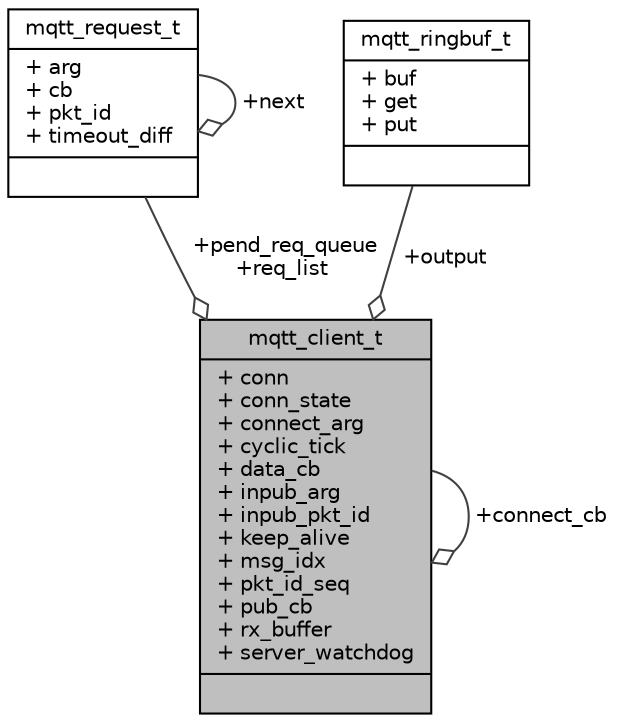 digraph "mqtt_client_t"
{
 // LATEX_PDF_SIZE
  edge [fontname="Helvetica",fontsize="10",labelfontname="Helvetica",labelfontsize="10"];
  node [fontname="Helvetica",fontsize="10",shape=record];
  Node1 [label="{mqtt_client_t\n|+ conn\l+ conn_state\l+ connect_arg\l+ cyclic_tick\l+ data_cb\l+ inpub_arg\l+ inpub_pkt_id\l+ keep_alive\l+ msg_idx\l+ pkt_id_seq\l+ pub_cb\l+ rx_buffer\l+ server_watchdog\l|}",height=0.2,width=0.4,color="black", fillcolor="grey75", style="filled", fontcolor="black",tooltip=" "];
  Node2 -> Node1 [color="grey25",fontsize="10",style="solid",label=" +pend_req_queue\n+req_list" ,arrowhead="odiamond",fontname="Helvetica"];
  Node2 [label="{mqtt_request_t\n|+ arg\l+ cb\l+ pkt_id\l+ timeout_diff\l|}",height=0.2,width=0.4,color="black", fillcolor="white", style="filled",URL="$structmqtt__request__t.html",tooltip=" "];
  Node2 -> Node2 [color="grey25",fontsize="10",style="solid",label=" +next" ,arrowhead="odiamond",fontname="Helvetica"];
  Node1 -> Node1 [color="grey25",fontsize="10",style="solid",label=" +connect_cb" ,arrowhead="odiamond",fontname="Helvetica"];
  Node3 -> Node1 [color="grey25",fontsize="10",style="solid",label=" +output" ,arrowhead="odiamond",fontname="Helvetica"];
  Node3 [label="{mqtt_ringbuf_t\n|+ buf\l+ get\l+ put\l|}",height=0.2,width=0.4,color="black", fillcolor="white", style="filled",URL="$structmqtt__ringbuf__t.html",tooltip=" "];
}
